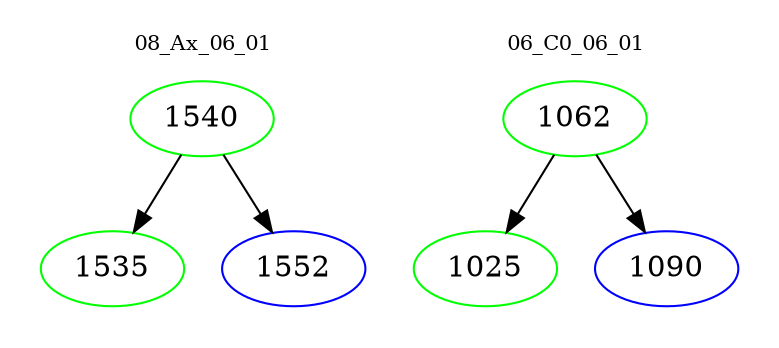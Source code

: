 digraph{
subgraph cluster_0 {
color = white
label = "08_Ax_06_01";
fontsize=10;
T0_1540 [label="1540", color="green"]
T0_1540 -> T0_1535 [color="black"]
T0_1535 [label="1535", color="green"]
T0_1540 -> T0_1552 [color="black"]
T0_1552 [label="1552", color="blue"]
}
subgraph cluster_1 {
color = white
label = "06_C0_06_01";
fontsize=10;
T1_1062 [label="1062", color="green"]
T1_1062 -> T1_1025 [color="black"]
T1_1025 [label="1025", color="green"]
T1_1062 -> T1_1090 [color="black"]
T1_1090 [label="1090", color="blue"]
}
}
